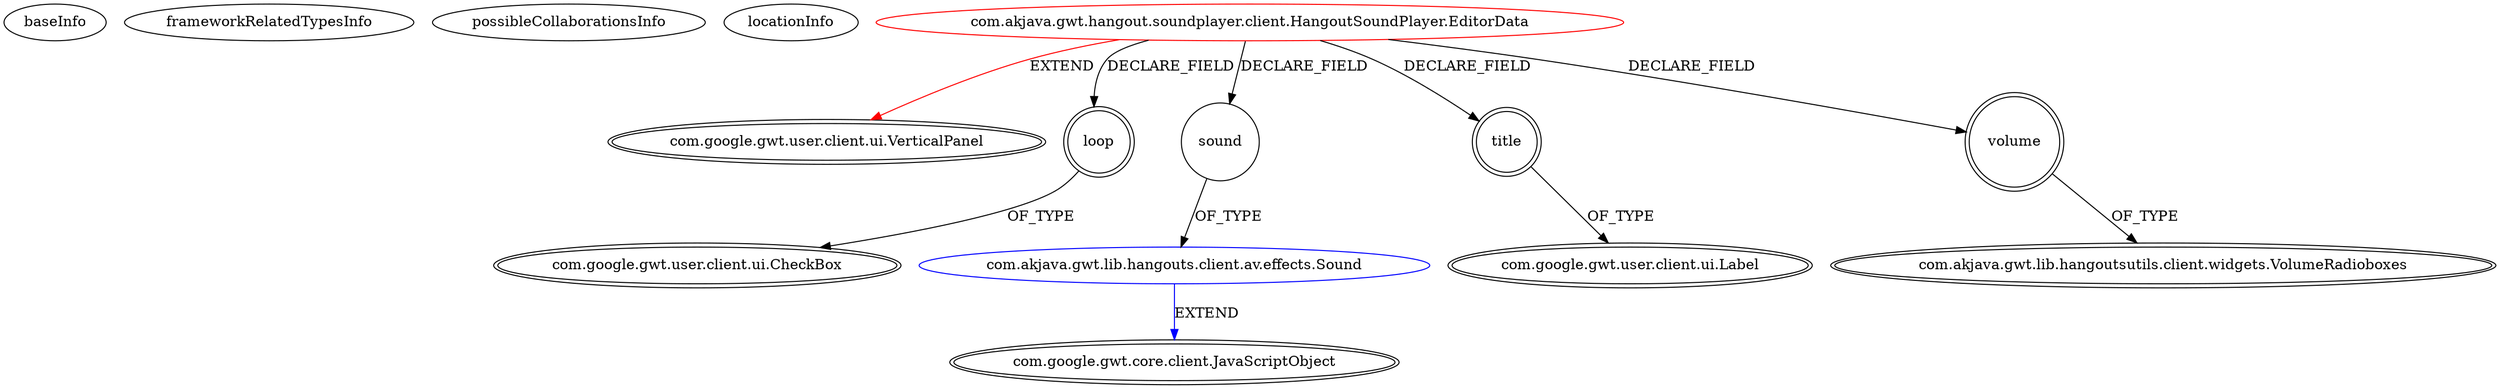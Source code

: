 digraph {
baseInfo[graphId=568,category="extension_graph",isAnonymous=false,possibleRelation=true]
frameworkRelatedTypesInfo[0="com.google.gwt.user.client.ui.VerticalPanel"]
possibleCollaborationsInfo[0="568~FIELD_DECLARATION-~com.google.gwt.user.client.ui.VerticalPanel ~com.google.gwt.core.client.JavaScriptObject ~false~false"]
locationInfo[projectName="akjava-GWT-Hangouts",filePath="/akjava-GWT-Hangouts/GWT-Hangouts-master/apps/sound-player/src/com/akjava/gwt/hangout/soundplayer/client/HangoutSoundPlayer.java",contextSignature="EditorData",graphId="568"]
0[label="com.akjava.gwt.hangout.soundplayer.client.HangoutSoundPlayer.EditorData",vertexType="ROOT_CLIENT_CLASS_DECLARATION",isFrameworkType=false,color=red]
1[label="com.google.gwt.user.client.ui.VerticalPanel",vertexType="FRAMEWORK_CLASS_TYPE",isFrameworkType=true,peripheries=2]
2[label="loop",vertexType="FIELD_DECLARATION",isFrameworkType=true,peripheries=2,shape=circle]
3[label="com.google.gwt.user.client.ui.CheckBox",vertexType="FRAMEWORK_CLASS_TYPE",isFrameworkType=true,peripheries=2]
4[label="sound",vertexType="FIELD_DECLARATION",isFrameworkType=false,shape=circle]
5[label="com.akjava.gwt.lib.hangouts.client.av.effects.Sound",vertexType="REFERENCE_CLIENT_CLASS_DECLARATION",isFrameworkType=false,color=blue]
6[label="com.google.gwt.core.client.JavaScriptObject",vertexType="FRAMEWORK_CLASS_TYPE",isFrameworkType=true,peripheries=2]
7[label="title",vertexType="FIELD_DECLARATION",isFrameworkType=true,peripheries=2,shape=circle]
8[label="com.google.gwt.user.client.ui.Label",vertexType="FRAMEWORK_CLASS_TYPE",isFrameworkType=true,peripheries=2]
9[label="volume",vertexType="FIELD_DECLARATION",isFrameworkType=true,peripheries=2,shape=circle]
10[label="com.akjava.gwt.lib.hangoutsutils.client.widgets.VolumeRadioboxes",vertexType="FRAMEWORK_CLASS_TYPE",isFrameworkType=true,peripheries=2]
0->1[label="EXTEND",color=red]
0->2[label="DECLARE_FIELD"]
2->3[label="OF_TYPE"]
0->4[label="DECLARE_FIELD"]
5->6[label="EXTEND",color=blue]
4->5[label="OF_TYPE"]
0->7[label="DECLARE_FIELD"]
7->8[label="OF_TYPE"]
0->9[label="DECLARE_FIELD"]
9->10[label="OF_TYPE"]
}
